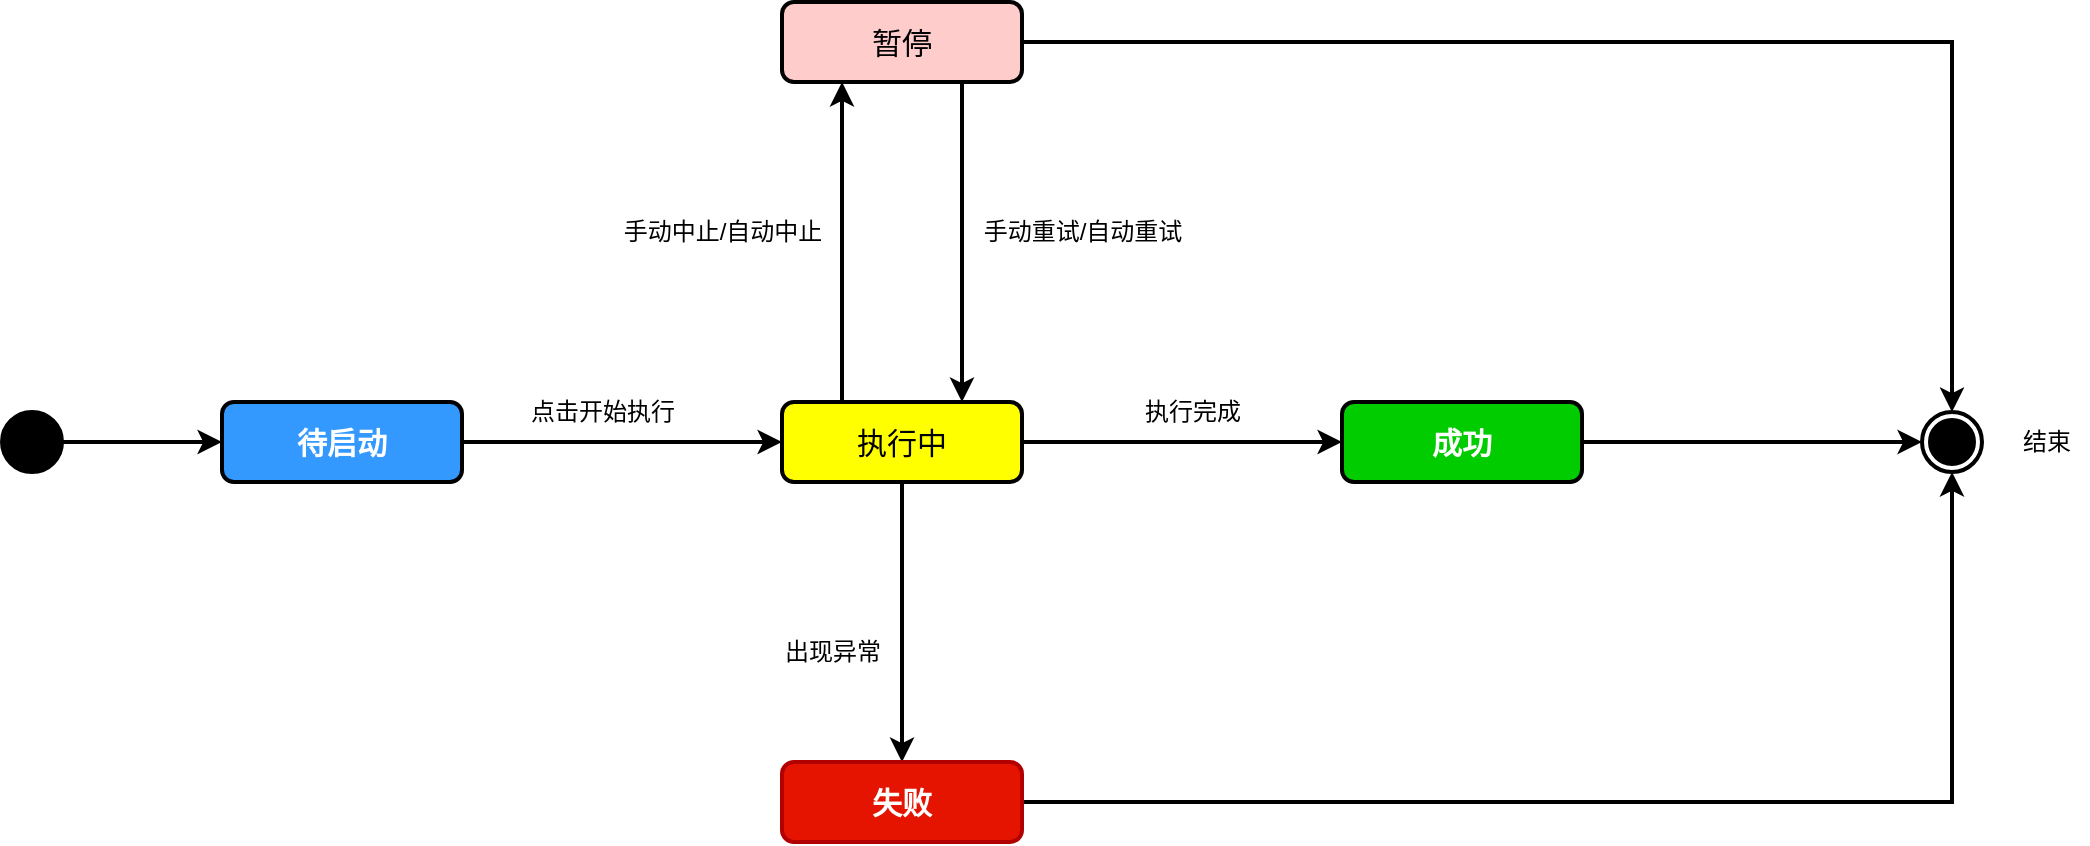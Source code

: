<mxfile version="24.3.1" type="github">
  <diagram name="第 1 页" id="bsrdlGBzL4-s972n8e0l">
    <mxGraphModel dx="2074" dy="1121" grid="0" gridSize="10" guides="1" tooltips="1" connect="1" arrows="1" fold="1" page="1" pageScale="1" pageWidth="1654" pageHeight="2336" background="none" math="0" shadow="0">
      <root>
        <mxCell id="0" />
        <mxCell id="1" parent="0" />
        <mxCell id="LXAkRg8jmK0WkT6x8-tk-17" style="edgeStyle=orthogonalEdgeStyle;rounded=0;orthogonalLoop=1;jettySize=auto;html=1;exitX=1;exitY=0.5;exitDx=0;exitDy=0;entryX=0;entryY=0.5;entryDx=0;entryDy=0;fontSize=15;strokeWidth=2;" edge="1" parent="1" source="LXAkRg8jmK0WkT6x8-tk-13" target="LXAkRg8jmK0WkT6x8-tk-16">
          <mxGeometry relative="1" as="geometry" />
        </mxCell>
        <mxCell id="LXAkRg8jmK0WkT6x8-tk-13" value="" style="shape=ellipse;html=1;dashed=0;whiteSpace=wrap;aspect=fixed;strokeWidth=2;perimeter=ellipsePerimeter;fillColor=#000000;fontSize=15;" vertex="1" parent="1">
          <mxGeometry x="90" y="805" width="30" height="30" as="geometry" />
        </mxCell>
        <mxCell id="LXAkRg8jmK0WkT6x8-tk-14" value="" style="ellipse;html=1;shape=endState;fillColor=strokeColor;fontSize=15;strokeWidth=2;" vertex="1" parent="1">
          <mxGeometry x="1050" y="805" width="30" height="30" as="geometry" />
        </mxCell>
        <mxCell id="LXAkRg8jmK0WkT6x8-tk-22" style="edgeStyle=orthogonalEdgeStyle;rounded=0;orthogonalLoop=1;jettySize=auto;html=1;exitX=1;exitY=0.5;exitDx=0;exitDy=0;entryX=0;entryY=0.5;entryDx=0;entryDy=0;fontSize=15;strokeWidth=2;" edge="1" parent="1" source="LXAkRg8jmK0WkT6x8-tk-16" target="LXAkRg8jmK0WkT6x8-tk-18">
          <mxGeometry relative="1" as="geometry" />
        </mxCell>
        <mxCell id="LXAkRg8jmK0WkT6x8-tk-16" value="待启动" style="rounded=1;whiteSpace=wrap;html=1;fillColor=#3399FF;fontSize=15;strokeWidth=2;fontStyle=1;labelBackgroundColor=none;fontColor=#FFFFFF;" vertex="1" parent="1">
          <mxGeometry x="200" y="800" width="120" height="40" as="geometry" />
        </mxCell>
        <mxCell id="LXAkRg8jmK0WkT6x8-tk-23" style="edgeStyle=orthogonalEdgeStyle;rounded=0;orthogonalLoop=1;jettySize=auto;html=1;exitX=0.25;exitY=0;exitDx=0;exitDy=0;entryX=0.25;entryY=1;entryDx=0;entryDy=0;fontSize=15;strokeWidth=2;" edge="1" parent="1" source="LXAkRg8jmK0WkT6x8-tk-18" target="LXAkRg8jmK0WkT6x8-tk-21">
          <mxGeometry relative="1" as="geometry" />
        </mxCell>
        <mxCell id="LXAkRg8jmK0WkT6x8-tk-35" style="edgeStyle=orthogonalEdgeStyle;rounded=0;orthogonalLoop=1;jettySize=auto;html=1;exitX=1;exitY=0.5;exitDx=0;exitDy=0;entryX=0;entryY=0.5;entryDx=0;entryDy=0;strokeWidth=2;" edge="1" parent="1" source="LXAkRg8jmK0WkT6x8-tk-18" target="LXAkRg8jmK0WkT6x8-tk-19">
          <mxGeometry relative="1" as="geometry" />
        </mxCell>
        <mxCell id="LXAkRg8jmK0WkT6x8-tk-38" style="edgeStyle=orthogonalEdgeStyle;rounded=0;orthogonalLoop=1;jettySize=auto;html=1;exitX=0.5;exitY=1;exitDx=0;exitDy=0;entryX=0.5;entryY=0;entryDx=0;entryDy=0;strokeWidth=2;" edge="1" parent="1" source="LXAkRg8jmK0WkT6x8-tk-18" target="LXAkRg8jmK0WkT6x8-tk-20">
          <mxGeometry relative="1" as="geometry" />
        </mxCell>
        <mxCell id="LXAkRg8jmK0WkT6x8-tk-18" value="&lt;span style=&quot;font-weight: normal;&quot;&gt;执行中&lt;/span&gt;" style="rounded=1;whiteSpace=wrap;html=1;fillColor=#FFFF00;fontSize=15;strokeWidth=2;fontStyle=1;labelBackgroundColor=none;fontColor=#000000;" vertex="1" parent="1">
          <mxGeometry x="480" y="800" width="120" height="40" as="geometry" />
        </mxCell>
        <mxCell id="LXAkRg8jmK0WkT6x8-tk-27" style="edgeStyle=orthogonalEdgeStyle;rounded=0;orthogonalLoop=1;jettySize=auto;html=1;exitX=1;exitY=0.5;exitDx=0;exitDy=0;entryX=0;entryY=0.5;entryDx=0;entryDy=0;fontSize=15;strokeWidth=2;" edge="1" parent="1" source="LXAkRg8jmK0WkT6x8-tk-19" target="LXAkRg8jmK0WkT6x8-tk-14">
          <mxGeometry relative="1" as="geometry" />
        </mxCell>
        <mxCell id="LXAkRg8jmK0WkT6x8-tk-19" value="成功" style="rounded=1;whiteSpace=wrap;html=1;fillColor=#00CC00;fontSize=15;strokeWidth=2;fontStyle=1;labelBackgroundColor=none;fontColor=#FFFFFF;" vertex="1" parent="1">
          <mxGeometry x="760" y="800" width="120" height="40" as="geometry" />
        </mxCell>
        <mxCell id="LXAkRg8jmK0WkT6x8-tk-41" style="edgeStyle=orthogonalEdgeStyle;rounded=0;orthogonalLoop=1;jettySize=auto;html=1;exitX=1;exitY=0.5;exitDx=0;exitDy=0;entryX=0.5;entryY=1;entryDx=0;entryDy=0;strokeWidth=2;" edge="1" parent="1" source="LXAkRg8jmK0WkT6x8-tk-20" target="LXAkRg8jmK0WkT6x8-tk-14">
          <mxGeometry relative="1" as="geometry" />
        </mxCell>
        <mxCell id="LXAkRg8jmK0WkT6x8-tk-20" value="失败" style="rounded=1;whiteSpace=wrap;html=1;fillColor=#e51400;fontSize=15;fontColor=#FFFFFF;strokeColor=#B20000;strokeWidth=2;fontStyle=1;labelBackgroundColor=none;" vertex="1" parent="1">
          <mxGeometry x="480" y="980" width="120" height="40" as="geometry" />
        </mxCell>
        <mxCell id="LXAkRg8jmK0WkT6x8-tk-24" style="edgeStyle=orthogonalEdgeStyle;rounded=0;orthogonalLoop=1;jettySize=auto;html=1;exitX=0.75;exitY=1;exitDx=0;exitDy=0;entryX=0.75;entryY=0;entryDx=0;entryDy=0;fontSize=15;strokeWidth=2;" edge="1" parent="1" source="LXAkRg8jmK0WkT6x8-tk-21" target="LXAkRg8jmK0WkT6x8-tk-18">
          <mxGeometry relative="1" as="geometry" />
        </mxCell>
        <mxCell id="LXAkRg8jmK0WkT6x8-tk-21" value="暂停" style="rounded=1;whiteSpace=wrap;html=1;fillColor=#FFCCCC;fontSize=15;strokeWidth=2;fontStyle=0;labelBackgroundColor=none;fontColor=#000000;" vertex="1" parent="1">
          <mxGeometry x="480" y="600" width="120" height="40" as="geometry" />
        </mxCell>
        <mxCell id="LXAkRg8jmK0WkT6x8-tk-31" style="edgeStyle=orthogonalEdgeStyle;rounded=0;orthogonalLoop=1;jettySize=auto;html=1;exitX=1;exitY=0.5;exitDx=0;exitDy=0;entryX=0.5;entryY=0;entryDx=0;entryDy=0;fontSize=15;strokeWidth=2;" edge="1" parent="1" source="LXAkRg8jmK0WkT6x8-tk-21" target="LXAkRg8jmK0WkT6x8-tk-14">
          <mxGeometry relative="1" as="geometry" />
        </mxCell>
        <mxCell id="LXAkRg8jmK0WkT6x8-tk-32" value="点击开始执行" style="text;html=1;align=center;verticalAlign=middle;resizable=0;points=[];autosize=1;strokeColor=none;fillColor=none;strokeWidth=2;" vertex="1" parent="1">
          <mxGeometry x="340" y="790" width="100" height="30" as="geometry" />
        </mxCell>
        <mxCell id="LXAkRg8jmK0WkT6x8-tk-33" value="手动中止/自动中止" style="text;html=1;align=center;verticalAlign=middle;resizable=0;points=[];autosize=1;strokeColor=none;fillColor=none;strokeWidth=2;" vertex="1" parent="1">
          <mxGeometry x="390" y="700" width="120" height="30" as="geometry" />
        </mxCell>
        <mxCell id="LXAkRg8jmK0WkT6x8-tk-34" value="手动重试/自动重试" style="text;html=1;align=center;verticalAlign=middle;resizable=0;points=[];autosize=1;strokeColor=none;fillColor=none;strokeWidth=2;" vertex="1" parent="1">
          <mxGeometry x="570" y="700" width="120" height="30" as="geometry" />
        </mxCell>
        <mxCell id="LXAkRg8jmK0WkT6x8-tk-36" value="执行完成" style="text;html=1;align=center;verticalAlign=middle;resizable=0;points=[];autosize=1;strokeColor=none;fillColor=none;strokeWidth=2;" vertex="1" parent="1">
          <mxGeometry x="650" y="790" width="70" height="30" as="geometry" />
        </mxCell>
        <mxCell id="LXAkRg8jmK0WkT6x8-tk-39" value="出现异常" style="text;html=1;align=center;verticalAlign=middle;resizable=0;points=[];autosize=1;strokeColor=none;fillColor=none;strokeWidth=2;" vertex="1" parent="1">
          <mxGeometry x="470" y="910" width="70" height="30" as="geometry" />
        </mxCell>
        <mxCell id="LXAkRg8jmK0WkT6x8-tk-42" value="结束" style="text;html=1;align=center;verticalAlign=middle;resizable=0;points=[];autosize=1;strokeColor=none;fillColor=none;" vertex="1" parent="1">
          <mxGeometry x="1091" y="807" width="42" height="26" as="geometry" />
        </mxCell>
      </root>
    </mxGraphModel>
  </diagram>
</mxfile>
